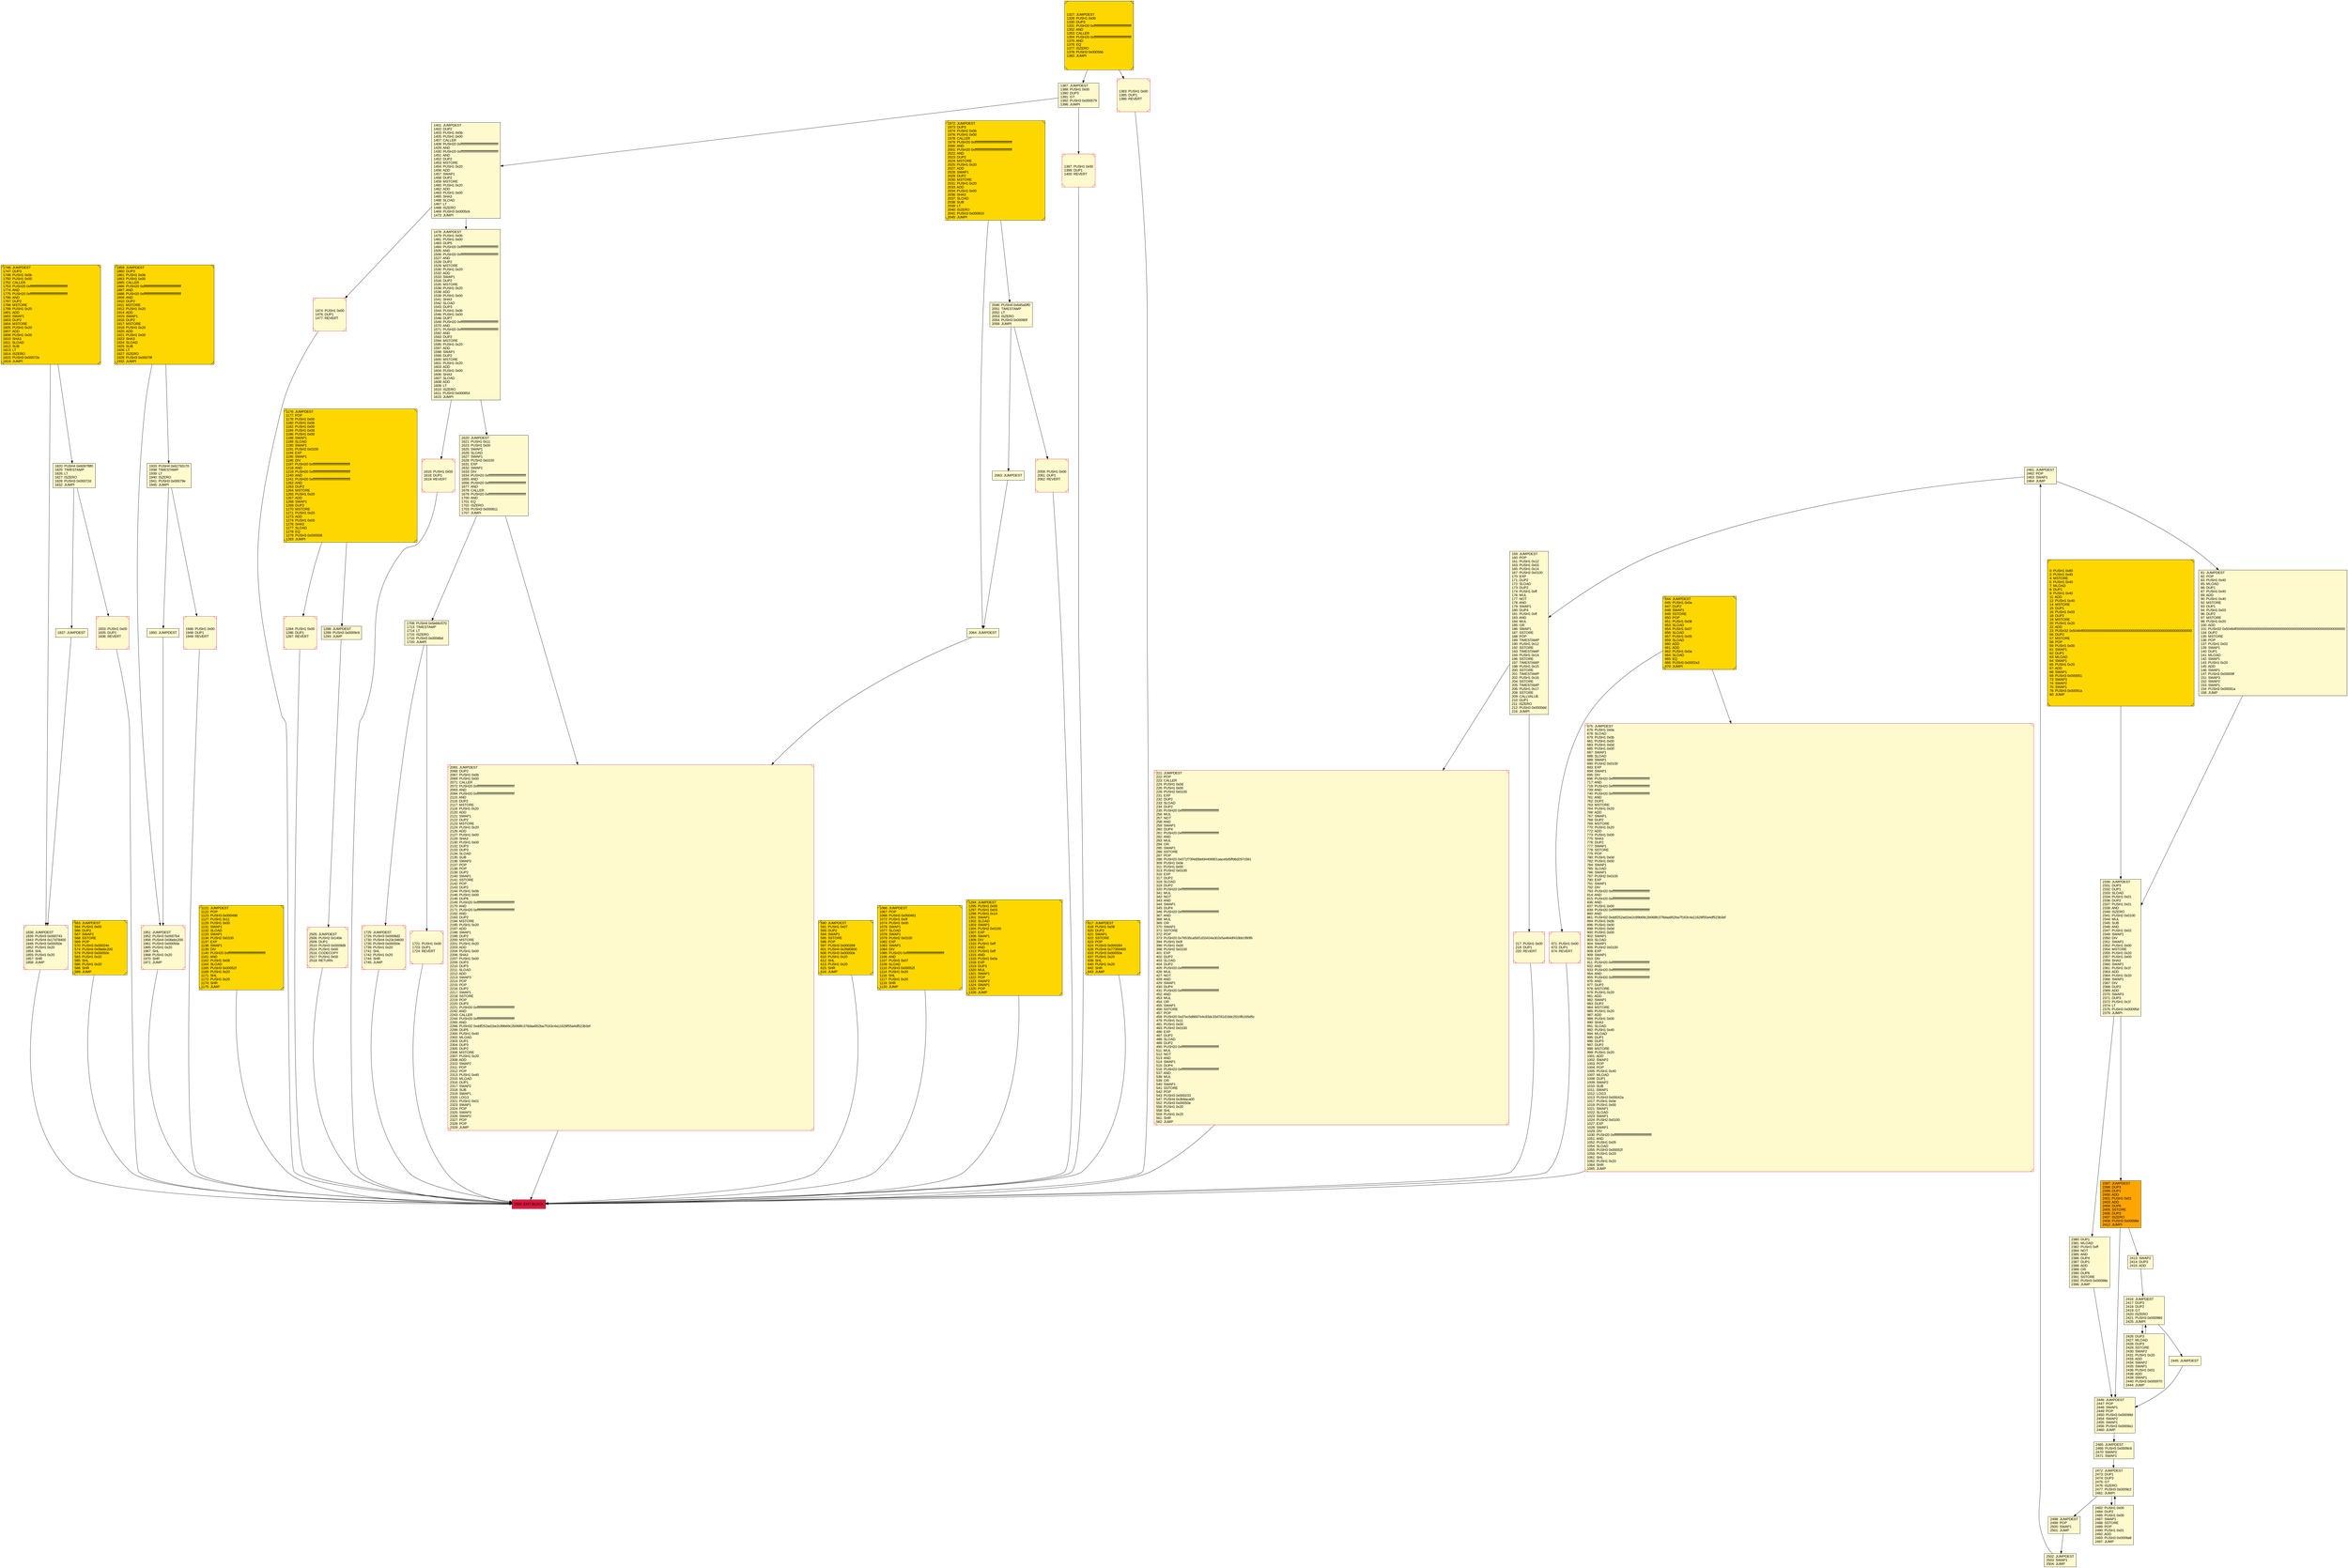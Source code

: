 digraph G {
bgcolor=transparent rankdir=UD;
node [shape=box style=filled color=black fillcolor=white fontname=arial fontcolor=black];
617 [label="617: JUMPDEST\l618: PUSH1 0x08\l620: DUP2\l621: SWAP1\l622: SSTORE\l623: POP\l624: PUSH3 0x000284\l628: PUSH4 0x77359400\l633: PUSH3 0x00050e\l637: PUSH1 0x20\l639: SHL\l640: PUSH1 0x20\l642: SHR\l643: JUMP\l" fillcolor=lemonchiffon shape=Msquare fillcolor=gold ];
221 [label="221: JUMPDEST\l222: POP\l223: CALLER\l224: PUSH1 0x0d\l226: PUSH1 0x00\l228: PUSH2 0x0100\l231: EXP\l232: DUP2\l233: SLOAD\l234: DUP2\l235: PUSH20 0xffffffffffffffffffffffffffffffffffffffff\l256: MUL\l257: NOT\l258: AND\l259: SWAP1\l260: DUP4\l261: PUSH20 0xffffffffffffffffffffffffffffffffffffffff\l282: AND\l283: MUL\l284: OR\l285: SWAP1\l286: SSTORE\l287: POP\l288: PUSH20 0x071f73f4d0befd4406901aace6d5ffd6d297c561\l309: PUSH1 0x0e\l311: PUSH1 0x00\l313: PUSH2 0x0100\l316: EXP\l317: DUP2\l318: SLOAD\l319: DUP2\l320: PUSH20 0xffffffffffffffffffffffffffffffffffffffff\l341: MUL\l342: NOT\l343: AND\l344: SWAP1\l345: DUP4\l346: PUSH20 0xffffffffffffffffffffffffffffffffffffffff\l367: AND\l368: MUL\l369: OR\l370: SWAP1\l371: SSTORE\l372: POP\l373: PUSH20 0x76535ca5bf1d33434a302e5a464df433bb1f80f6\l394: PUSH1 0x0f\l396: PUSH1 0x00\l398: PUSH2 0x0100\l401: EXP\l402: DUP2\l403: SLOAD\l404: DUP2\l405: PUSH20 0xffffffffffffffffffffffffffffffffffffffff\l426: MUL\l427: NOT\l428: AND\l429: SWAP1\l430: DUP4\l431: PUSH20 0xffffffffffffffffffffffffffffffffffffffff\l452: AND\l453: MUL\l454: OR\l455: SWAP1\l456: SSTORE\l457: POP\l458: PUSH20 0xd7ec5d8697e4c83dc33d781d19dc2910fb165d5c\l479: PUSH1 0x11\l481: PUSH1 0x00\l483: PUSH2 0x0100\l486: EXP\l487: DUP2\l488: SLOAD\l489: DUP2\l490: PUSH20 0xffffffffffffffffffffffffffffffffffffffff\l511: MUL\l512: NOT\l513: AND\l514: SWAP1\l515: DUP4\l516: PUSH20 0xffffffffffffffffffffffffffffffffffffffff\l537: AND\l538: MUL\l539: OR\l540: SWAP1\l541: SSTORE\l542: POP\l543: PUSH3 0x000233\l547: PUSH4 0x3b9aca00\l552: PUSH3 0x00050e\l556: PUSH1 0x20\l558: SHL\l559: PUSH1 0x20\l561: SHR\l562: JUMP\l" fillcolor=lemonchiffon shape=Msquare color=crimson ];
1833 [label="1833: PUSH1 0x00\l1835: DUP1\l1836: REVERT\l" fillcolor=lemonchiffon shape=Msquare color=crimson ];
675 [label="675: JUMPDEST\l676: PUSH1 0x0a\l678: SLOAD\l679: PUSH1 0x0b\l681: PUSH1 0x00\l683: PUSH1 0x0d\l685: PUSH1 0x00\l687: SWAP1\l688: SLOAD\l689: SWAP1\l690: PUSH2 0x0100\l693: EXP\l694: SWAP1\l695: DIV\l696: PUSH20 0xffffffffffffffffffffffffffffffffffffffff\l717: AND\l718: PUSH20 0xffffffffffffffffffffffffffffffffffffffff\l739: AND\l740: PUSH20 0xffffffffffffffffffffffffffffffffffffffff\l761: AND\l762: DUP2\l763: MSTORE\l764: PUSH1 0x20\l766: ADD\l767: SWAP1\l768: DUP2\l769: MSTORE\l770: PUSH1 0x20\l772: ADD\l773: PUSH1 0x00\l775: SHA3\l776: DUP2\l777: SWAP1\l778: SSTORE\l779: POP\l780: PUSH1 0x0d\l782: PUSH1 0x00\l784: SWAP1\l785: SLOAD\l786: SWAP1\l787: PUSH2 0x0100\l790: EXP\l791: SWAP1\l792: DIV\l793: PUSH20 0xffffffffffffffffffffffffffffffffffffffff\l814: AND\l815: PUSH20 0xffffffffffffffffffffffffffffffffffffffff\l836: AND\l837: PUSH1 0x00\l839: PUSH20 0xffffffffffffffffffffffffffffffffffffffff\l860: AND\l861: PUSH32 0xddf252ad1be2c89b69c2b068fc378daa952ba7f163c4a11628f55a4df523b3ef\l894: PUSH1 0x0b\l896: PUSH1 0x00\l898: PUSH1 0x0d\l900: PUSH1 0x00\l902: SWAP1\l903: SLOAD\l904: SWAP1\l905: PUSH2 0x0100\l908: EXP\l909: SWAP1\l910: DIV\l911: PUSH20 0xffffffffffffffffffffffffffffffffffffffff\l932: AND\l933: PUSH20 0xffffffffffffffffffffffffffffffffffffffff\l954: AND\l955: PUSH20 0xffffffffffffffffffffffffffffffffffffffff\l976: AND\l977: DUP2\l978: MSTORE\l979: PUSH1 0x20\l981: ADD\l982: SWAP1\l983: DUP2\l984: MSTORE\l985: PUSH1 0x20\l987: ADD\l988: PUSH1 0x00\l990: SHA3\l991: SLOAD\l992: PUSH1 0x40\l994: MLOAD\l995: DUP1\l996: DUP3\l997: DUP2\l998: MSTORE\l999: PUSH1 0x20\l1001: ADD\l1002: SWAP2\l1003: POP\l1004: POP\l1005: PUSH1 0x40\l1007: MLOAD\l1008: DUP1\l1009: SWAP2\l1010: SUB\l1011: SWAP1\l1012: LOG3\l1013: PUSH3 0x00042a\l1017: PUSH1 0x0e\l1019: PUSH1 0x00\l1021: SWAP1\l1022: SLOAD\l1023: SWAP1\l1024: PUSH2 0x0100\l1027: EXP\l1028: SWAP1\l1029: DIV\l1030: PUSH20 0xffffffffffffffffffffffffffffffffffffffff\l1051: AND\l1052: PUSH1 0x05\l1054: SLOAD\l1055: PUSH3 0x00052f\l1059: PUSH1 0x20\l1061: SHL\l1062: PUSH1 0x20\l1064: SHR\l1065: JUMP\l" fillcolor=lemonchiffon shape=Msquare color=crimson ];
2498 [label="2498: JUMPDEST\l2499: POP\l2500: SWAP1\l2501: JUMP\l" fillcolor=lemonchiffon ];
1721 [label="1721: PUSH1 0x00\l1723: DUP1\l1724: REVERT\l" fillcolor=lemonchiffon shape=Msquare color=crimson ];
81 [label="81: JUMPDEST\l82: POP\l83: PUSH1 0x40\l85: MLOAD\l86: DUP1\l87: PUSH1 0x40\l89: ADD\l90: PUSH1 0x40\l92: MSTORE\l93: DUP1\l94: PUSH1 0x03\l96: DUP2\l97: MSTORE\l98: PUSH1 0x20\l100: ADD\l101: PUSH32 0x50484f0000000000000000000000000000000000000000000000000000000000\l134: DUP2\l135: MSTORE\l136: POP\l137: PUSH1 0x02\l139: SWAP1\l140: DUP1\l141: MLOAD\l142: SWAP1\l143: PUSH1 0x20\l145: ADD\l146: SWAP1\l147: PUSH3 0x00009f\l151: SWAP3\l152: SWAP2\l153: SWAP1\l154: PUSH3 0x00091a\l158: JUMP\l" fillcolor=lemonchiffon ];
0 [label="0: PUSH1 0x80\l2: PUSH1 0x40\l4: MSTORE\l5: PUSH1 0x40\l7: MLOAD\l8: DUP1\l9: PUSH1 0x40\l11: ADD\l12: PUSH1 0x40\l14: MSTORE\l15: DUP1\l16: PUSH1 0x03\l18: DUP2\l19: MSTORE\l20: PUSH1 0x20\l22: ADD\l23: PUSH32 0x50484f0000000000000000000000000000000000000000000000000000000000\l56: DUP2\l57: MSTORE\l58: POP\l59: PUSH1 0x00\l61: SWAP1\l62: DUP1\l63: MLOAD\l64: SWAP1\l65: PUSH1 0x20\l67: ADD\l68: SWAP1\l69: PUSH3 0x000051\l73: SWAP3\l74: SWAP2\l75: SWAP1\l76: PUSH3 0x00091a\l80: JUMP\l" fillcolor=lemonchiffon shape=Msquare fillcolor=gold ];
1327 [label="1327: JUMPDEST\l1328: PUSH1 0x00\l1330: DUP3\l1331: PUSH20 0xffffffffffffffffffffffffffffffffffffffff\l1352: AND\l1353: CALLER\l1354: PUSH20 0xffffffffffffffffffffffffffffffffffffffff\l1375: AND\l1376: EQ\l1377: ISZERO\l1378: PUSH3 0x00056b\l1382: JUMPI\l" fillcolor=lemonchiffon shape=Msquare fillcolor=gold ];
1725 [label="1725: JUMPDEST\l1726: PUSH3 0x0006d2\l1730: PUSH4 0x23c34600\l1735: PUSH3 0x00050e\l1739: PUSH1 0x20\l1741: SHL\l1742: PUSH1 0x20\l1744: SHR\l1745: JUMP\l" fillcolor=lemonchiffon shape=Msquare color=crimson ];
1284 [label="1284: PUSH1 0x00\l1286: DUP1\l1287: REVERT\l" fillcolor=lemonchiffon shape=Msquare color=crimson ];
644 [label="644: JUMPDEST\l645: PUSH1 0x0a\l647: DUP2\l648: SWAP1\l649: SSTORE\l650: POP\l651: PUSH1 0x08\l653: SLOAD\l654: PUSH1 0x07\l656: SLOAD\l657: PUSH1 0x05\l659: SLOAD\l660: ADD\l661: ADD\l662: PUSH1 0x0a\l664: SLOAD\l665: EQ\l666: PUSH3 0x0002a3\l670: JUMPI\l" fillcolor=lemonchiffon shape=Msquare fillcolor=gold ];
2330 [label="2330: JUMPDEST\l2331: DUP3\l2332: DUP1\l2333: SLOAD\l2334: PUSH1 0x01\l2336: DUP2\l2337: PUSH1 0x01\l2339: AND\l2340: ISZERO\l2341: PUSH2 0x0100\l2344: MUL\l2345: SUB\l2346: AND\l2347: PUSH1 0x02\l2349: SWAP1\l2350: DIV\l2351: SWAP1\l2352: PUSH1 0x00\l2354: MSTORE\l2355: PUSH1 0x20\l2357: PUSH1 0x00\l2359: SHA3\l2360: SWAP1\l2361: PUSH1 0x1f\l2363: ADD\l2364: PUSH1 0x20\l2366: SWAP1\l2367: DIV\l2368: DUP2\l2369: ADD\l2370: SWAP3\l2371: DUP3\l2372: PUSH1 0x1f\l2374: LT\l2375: PUSH3 0x00095d\l2379: JUMPI\l" fillcolor=lemonchiffon ];
563 [label="563: JUMPDEST\l564: PUSH1 0x05\l566: DUP2\l567: SWAP1\l568: SSTORE\l569: POP\l570: PUSH3 0x00024e\l574: PUSH4 0x0bebc200\l579: PUSH3 0x00050e\l583: PUSH1 0x20\l585: SHL\l586: PUSH1 0x20\l588: SHR\l589: JUMP\l" fillcolor=lemonchiffon shape=Msquare fillcolor=gold ];
2059 [label="2059: PUSH1 0x00\l2061: DUP1\l2062: REVERT\l" fillcolor=lemonchiffon shape=Msquare color=crimson ];
2472 [label="2472: JUMPDEST\l2473: DUP1\l2474: DUP3\l2475: GT\l2476: ISZERO\l2477: PUSH3 0x0009c2\l2481: JUMPI\l" fillcolor=lemonchiffon ];
1387 [label="1387: JUMPDEST\l1388: PUSH1 0x00\l1390: DUP3\l1391: GT\l1392: PUSH3 0x000579\l1396: JUMPI\l" fillcolor=lemonchiffon ];
2397 [label="2397: JUMPDEST\l2398: DUP3\l2399: DUP1\l2400: ADD\l2401: PUSH1 0x01\l2403: ADD\l2404: DUP6\l2405: SSTORE\l2406: DUP3\l2407: ISZERO\l2408: PUSH3 0x00098e\l2412: JUMPI\l" fillcolor=orange ];
1176 [label="1176: JUMPDEST\l1177: POP\l1178: PUSH1 0x00\l1180: PUSH1 0x0b\l1182: PUSH1 0x00\l1184: PUSH1 0x0d\l1186: PUSH1 0x00\l1188: SWAP1\l1189: SLOAD\l1190: SWAP1\l1191: PUSH2 0x0100\l1194: EXP\l1195: SWAP1\l1196: DIV\l1197: PUSH20 0xffffffffffffffffffffffffffffffffffffffff\l1218: AND\l1219: PUSH20 0xffffffffffffffffffffffffffffffffffffffff\l1240: AND\l1241: PUSH20 0xffffffffffffffffffffffffffffffffffffffff\l1262: AND\l1263: DUP2\l1264: MSTORE\l1265: PUSH1 0x20\l1267: ADD\l1268: SWAP1\l1269: DUP2\l1270: MSTORE\l1271: PUSH1 0x20\l1273: ADD\l1274: PUSH1 0x00\l1276: SHA3\l1277: SLOAD\l1278: EQ\l1279: PUSH3 0x000508\l1283: JUMPI\l" fillcolor=lemonchiffon shape=Msquare fillcolor=gold ];
1708 [label="1708: PUSH4 0x5eb6c570\l1713: TIMESTAMP\l1714: LT\l1715: ISZERO\l1716: PUSH3 0x0006bd\l1720: JUMPI\l" fillcolor=lemonchiffon ];
2426 [label="2426: DUP3\l2427: MLOAD\l2428: DUP3\l2429: SSTORE\l2430: SWAP2\l2431: PUSH1 0x20\l2433: ADD\l2434: SWAP2\l2435: SWAP1\l2436: PUSH1 0x01\l2438: ADD\l2439: SWAP1\l2440: PUSH3 0x000970\l2444: JUMP\l" fillcolor=lemonchiffon ];
1946 [label="1946: PUSH1 0x00\l1948: DUP1\l1949: REVERT\l" fillcolor=lemonchiffon shape=Msquare color=crimson ];
671 [label="671: PUSH1 0x00\l673: DUP1\l674: REVERT\l" fillcolor=lemonchiffon shape=Msquare color=crimson ];
1933 [label="1933: PUSH4 0x62792c70\l1938: TIMESTAMP\l1939: LT\l1940: ISZERO\l1941: PUSH3 0x00079e\l1945: JUMPI\l" fillcolor=lemonchiffon ];
2445 [label="2445: JUMPDEST\l" fillcolor=lemonchiffon ];
1121 [label="1121: JUMPDEST\l1122: POP\l1123: PUSH3 0x000498\l1127: PUSH1 0x11\l1129: PUSH1 0x00\l1131: SWAP1\l1132: SLOAD\l1133: SWAP1\l1134: PUSH2 0x0100\l1137: EXP\l1138: SWAP1\l1139: DIV\l1140: PUSH20 0xffffffffffffffffffffffffffffffffffffffff\l1161: AND\l1162: PUSH1 0x08\l1164: SLOAD\l1165: PUSH3 0x00052f\l1169: PUSH1 0x20\l1171: SHL\l1172: PUSH1 0x20\l1174: SHR\l1175: JUMP\l" fillcolor=lemonchiffon shape=Msquare fillcolor=gold ];
2063 [label="2063: JUMPDEST\l" fillcolor=lemonchiffon ];
1820 [label="1820: PUSH4 0x6097f8f0\l1825: TIMESTAMP\l1826: LT\l1827: ISZERO\l1828: PUSH3 0x00072d\l1832: JUMPI\l" fillcolor=lemonchiffon ];
2465 [label="2465: JUMPDEST\l2466: PUSH3 0x0009c6\l2470: SWAP2\l2471: SWAP1\l" fillcolor=lemonchiffon ];
1383 [label="1383: PUSH1 0x00\l1385: DUP1\l1386: REVERT\l" fillcolor=lemonchiffon shape=Msquare color=crimson ];
1401 [label="1401: JUMPDEST\l1402: DUP2\l1403: PUSH1 0x0b\l1405: PUSH1 0x00\l1407: CALLER\l1408: PUSH20 0xffffffffffffffffffffffffffffffffffffffff\l1429: AND\l1430: PUSH20 0xffffffffffffffffffffffffffffffffffffffff\l1451: AND\l1452: DUP2\l1453: MSTORE\l1454: PUSH1 0x20\l1456: ADD\l1457: SWAP1\l1458: DUP2\l1459: MSTORE\l1460: PUSH1 0x20\l1462: ADD\l1463: PUSH1 0x00\l1465: SHA3\l1466: SLOAD\l1467: LT\l1468: ISZERO\l1469: PUSH3 0x0005c6\l1473: JUMPI\l" fillcolor=lemonchiffon ];
2461 [label="2461: JUMPDEST\l2462: POP\l2463: SWAP1\l2464: JUMP\l" fillcolor=lemonchiffon ];
2046 [label="2046: PUSH4 0x645a5ff0\l2051: TIMESTAMP\l2052: LT\l2053: ISZERO\l2054: PUSH3 0x00080f\l2058: JUMPI\l" fillcolor=lemonchiffon ];
1950 [label="1950: JUMPDEST\l" fillcolor=lemonchiffon ];
1397 [label="1397: PUSH1 0x00\l1399: DUP1\l1400: REVERT\l" fillcolor=lemonchiffon shape=Msquare color=crimson ];
1620 [label="1620: JUMPDEST\l1621: PUSH1 0x11\l1623: PUSH1 0x00\l1625: SWAP1\l1626: SLOAD\l1627: SWAP1\l1628: PUSH2 0x0100\l1631: EXP\l1632: SWAP1\l1633: DIV\l1634: PUSH20 0xffffffffffffffffffffffffffffffffffffffff\l1655: AND\l1656: PUSH20 0xffffffffffffffffffffffffffffffffffffffff\l1677: AND\l1678: CALLER\l1679: PUSH20 0xffffffffffffffffffffffffffffffffffffffff\l1700: AND\l1701: EQ\l1702: ISZERO\l1703: PUSH3 0x000811\l1707: JUMPI\l" fillcolor=lemonchiffon ];
1859 [label="1859: JUMPDEST\l1860: DUP3\l1861: PUSH1 0x0b\l1863: PUSH1 0x00\l1865: CALLER\l1866: PUSH20 0xffffffffffffffffffffffffffffffffffffffff\l1887: AND\l1888: PUSH20 0xffffffffffffffffffffffffffffffffffffffff\l1909: AND\l1910: DUP2\l1911: MSTORE\l1912: PUSH1 0x20\l1914: ADD\l1915: SWAP1\l1916: DUP2\l1917: MSTORE\l1918: PUSH1 0x20\l1920: ADD\l1921: PUSH1 0x00\l1923: SHA3\l1924: SLOAD\l1925: SUB\l1926: LT\l1927: ISZERO\l1928: PUSH3 0x00079f\l1932: JUMPI\l" fillcolor=lemonchiffon shape=Msquare fillcolor=gold ];
1838 [label="1838: JUMPDEST\l1839: PUSH3 0x000743\l1843: PUSH4 0x17d78400\l1848: PUSH3 0x00050e\l1852: PUSH1 0x20\l1854: SHL\l1855: PUSH1 0x20\l1857: SHR\l1858: JUMP\l" fillcolor=lemonchiffon shape=Msquare color=crimson ];
2520 [label="2520: EXIT BLOCK\l" fillcolor=crimson ];
2446 [label="2446: JUMPDEST\l2447: POP\l2448: SWAP1\l2449: POP\l2450: PUSH3 0x00099d\l2454: SWAP2\l2455: SWAP1\l2456: PUSH3 0x0009a1\l2460: JUMP\l" fillcolor=lemonchiffon ];
2065 [label="2065: JUMPDEST\l2066: DUP2\l2067: PUSH1 0x0b\l2069: PUSH1 0x00\l2071: CALLER\l2072: PUSH20 0xffffffffffffffffffffffffffffffffffffffff\l2093: AND\l2094: PUSH20 0xffffffffffffffffffffffffffffffffffffffff\l2115: AND\l2116: DUP2\l2117: MSTORE\l2118: PUSH1 0x20\l2120: ADD\l2121: SWAP1\l2122: DUP2\l2123: MSTORE\l2124: PUSH1 0x20\l2126: ADD\l2127: PUSH1 0x00\l2129: SHA3\l2130: PUSH1 0x00\l2132: DUP3\l2133: DUP3\l2134: SLOAD\l2135: SUB\l2136: SWAP3\l2137: POP\l2138: POP\l2139: DUP2\l2140: SWAP1\l2141: SSTORE\l2142: POP\l2143: DUP2\l2144: PUSH1 0x0b\l2146: PUSH1 0x00\l2148: DUP6\l2149: PUSH20 0xffffffffffffffffffffffffffffffffffffffff\l2170: AND\l2171: PUSH20 0xffffffffffffffffffffffffffffffffffffffff\l2192: AND\l2193: DUP2\l2194: MSTORE\l2195: PUSH1 0x20\l2197: ADD\l2198: SWAP1\l2199: DUP2\l2200: MSTORE\l2201: PUSH1 0x20\l2203: ADD\l2204: PUSH1 0x00\l2206: SHA3\l2207: PUSH1 0x00\l2209: DUP3\l2210: DUP3\l2211: SLOAD\l2212: ADD\l2213: SWAP3\l2214: POP\l2215: POP\l2216: DUP2\l2217: SWAP1\l2218: SSTORE\l2219: POP\l2220: DUP3\l2221: PUSH20 0xffffffffffffffffffffffffffffffffffffffff\l2242: AND\l2243: CALLER\l2244: PUSH20 0xffffffffffffffffffffffffffffffffffffffff\l2265: AND\l2266: PUSH32 0xddf252ad1be2c89b69c2b068fc378daa952ba7f163c4a11628f55a4df523b3ef\l2299: DUP5\l2300: PUSH1 0x40\l2302: MLOAD\l2303: DUP1\l2304: DUP3\l2305: DUP2\l2306: MSTORE\l2307: PUSH1 0x20\l2309: ADD\l2310: SWAP2\l2311: POP\l2312: POP\l2313: PUSH1 0x40\l2315: MLOAD\l2316: DUP1\l2317: SWAP2\l2318: SUB\l2319: SWAP1\l2320: LOG3\l2321: PUSH1 0x01\l2323: SWAP1\l2324: POP\l2325: SWAP3\l2326: SWAP2\l2327: POP\l2328: POP\l2329: JUMP\l" fillcolor=lemonchiffon shape=Msquare color=crimson ];
2380 [label="2380: DUP1\l2381: MLOAD\l2382: PUSH1 0xff\l2384: NOT\l2385: AND\l2386: DUP4\l2387: DUP1\l2388: ADD\l2389: OR\l2390: DUP6\l2391: SSTORE\l2392: PUSH3 0x00098e\l2396: JUMP\l" fillcolor=lemonchiffon ];
1972 [label="1972: JUMPDEST\l1973: DUP3\l1974: PUSH1 0x0b\l1976: PUSH1 0x00\l1978: CALLER\l1979: PUSH20 0xffffffffffffffffffffffffffffffffffffffff\l2000: AND\l2001: PUSH20 0xffffffffffffffffffffffffffffffffffffffff\l2022: AND\l2023: DUP2\l2024: MSTORE\l2025: PUSH1 0x20\l2027: ADD\l2028: SWAP1\l2029: DUP2\l2030: MSTORE\l2031: PUSH1 0x20\l2033: ADD\l2034: PUSH1 0x00\l2036: SHA3\l2037: SLOAD\l2038: SUB\l2039: LT\l2040: ISZERO\l2041: PUSH3 0x000810\l2045: JUMPI\l" fillcolor=lemonchiffon shape=Msquare fillcolor=gold ];
2064 [label="2064: JUMPDEST\l" fillcolor=lemonchiffon ];
1837 [label="1837: JUMPDEST\l" fillcolor=lemonchiffon ];
1474 [label="1474: PUSH1 0x00\l1476: DUP1\l1477: REVERT\l" fillcolor=lemonchiffon shape=Msquare color=crimson ];
2416 [label="2416: JUMPDEST\l2417: DUP3\l2418: DUP2\l2419: GT\l2420: ISZERO\l2421: PUSH3 0x00098d\l2425: JUMPI\l" fillcolor=lemonchiffon ];
1746 [label="1746: JUMPDEST\l1747: DUP3\l1748: PUSH1 0x0b\l1750: PUSH1 0x00\l1752: CALLER\l1753: PUSH20 0xffffffffffffffffffffffffffffffffffffffff\l1774: AND\l1775: PUSH20 0xffffffffffffffffffffffffffffffffffffffff\l1796: AND\l1797: DUP2\l1798: MSTORE\l1799: PUSH1 0x20\l1801: ADD\l1802: SWAP1\l1803: DUP2\l1804: MSTORE\l1805: PUSH1 0x20\l1807: ADD\l1808: PUSH1 0x00\l1810: SHA3\l1811: SLOAD\l1812: SUB\l1813: LT\l1814: ISZERO\l1815: PUSH3 0x00072e\l1819: JUMPI\l" fillcolor=lemonchiffon shape=Msquare fillcolor=gold ];
2505 [label="2505: JUMPDEST\l2506: PUSH2 0x140e\l2509: DUP1\l2510: PUSH3 0x0009d9\l2514: PUSH1 0x00\l2516: CODECOPY\l2517: PUSH1 0x00\l2519: RETURN\l" fillcolor=lemonchiffon shape=Msquare color=crimson ];
1288 [label="1288: JUMPDEST\l1289: PUSH3 0x0009c9\l1293: JUMP\l" fillcolor=lemonchiffon ];
159 [label="159: JUMPDEST\l160: POP\l161: PUSH1 0x12\l163: PUSH1 0x03\l165: PUSH1 0x14\l167: PUSH2 0x0100\l170: EXP\l171: DUP2\l172: SLOAD\l173: DUP2\l174: PUSH1 0xff\l176: MUL\l177: NOT\l178: AND\l179: SWAP1\l180: DUP4\l181: PUSH1 0xff\l183: AND\l184: MUL\l185: OR\l186: SWAP1\l187: SSTORE\l188: POP\l189: TIMESTAMP\l190: PUSH1 0x12\l192: SSTORE\l193: TIMESTAMP\l194: PUSH1 0x14\l196: SSTORE\l197: TIMESTAMP\l198: PUSH1 0x15\l200: SSTORE\l201: TIMESTAMP\l202: PUSH1 0x16\l204: SSTORE\l205: TIMESTAMP\l206: PUSH1 0x17\l208: SSTORE\l209: CALLVALUE\l210: DUP1\l211: ISZERO\l212: PUSH3 0x0000dd\l216: JUMPI\l" fillcolor=lemonchiffon ];
2413 [label="2413: SWAP2\l2414: DUP3\l2415: ADD\l" fillcolor=lemonchiffon ];
1616 [label="1616: PUSH1 0x00\l1618: DUP1\l1619: REVERT\l" fillcolor=lemonchiffon shape=Msquare color=crimson ];
590 [label="590: JUMPDEST\l591: PUSH1 0x07\l593: DUP2\l594: SWAP1\l595: SSTORE\l596: POP\l597: PUSH3 0x000269\l601: PUSH4 0x2faf0800\l606: PUSH3 0x00050e\l610: PUSH1 0x20\l612: SHL\l613: PUSH1 0x20\l615: SHR\l616: JUMP\l" fillcolor=lemonchiffon shape=Msquare fillcolor=gold ];
1066 [label="1066: JUMPDEST\l1067: POP\l1068: PUSH3 0x000461\l1072: PUSH1 0x0f\l1074: PUSH1 0x00\l1076: SWAP1\l1077: SLOAD\l1078: SWAP1\l1079: PUSH2 0x0100\l1082: EXP\l1083: SWAP1\l1084: DIV\l1085: PUSH20 0xffffffffffffffffffffffffffffffffffffffff\l1106: AND\l1107: PUSH1 0x07\l1109: SLOAD\l1110: PUSH3 0x00052f\l1114: PUSH1 0x20\l1116: SHL\l1117: PUSH1 0x20\l1119: SHR\l1120: JUMP\l" fillcolor=lemonchiffon shape=Msquare fillcolor=gold ];
1294 [label="1294: JUMPDEST\l1295: PUSH1 0x00\l1297: PUSH1 0x03\l1299: PUSH1 0x14\l1301: SWAP1\l1302: SLOAD\l1303: SWAP1\l1304: PUSH2 0x0100\l1307: EXP\l1308: SWAP1\l1309: DIV\l1310: PUSH1 0xff\l1312: AND\l1313: PUSH1 0xff\l1315: AND\l1316: PUSH1 0x0a\l1318: EXP\l1319: DUP3\l1320: MUL\l1321: SWAP1\l1322: POP\l1323: SWAP2\l1324: SWAP1\l1325: POP\l1326: JUMP\l" fillcolor=lemonchiffon shape=Msquare fillcolor=gold ];
2502 [label="2502: JUMPDEST\l2503: SWAP1\l2504: JUMP\l" fillcolor=lemonchiffon ];
1951 [label="1951: JUMPDEST\l1952: PUSH3 0x0007b4\l1956: PUSH4 0x0bebc200\l1961: PUSH3 0x00050e\l1965: PUSH1 0x20\l1967: SHL\l1968: PUSH1 0x20\l1970: SHR\l1971: JUMP\l" fillcolor=lemonchiffon shape=Msquare color=crimson ];
217 [label="217: PUSH1 0x00\l219: DUP1\l220: REVERT\l" fillcolor=lemonchiffon shape=Msquare color=crimson ];
2482 [label="2482: PUSH1 0x00\l2484: DUP2\l2485: PUSH1 0x00\l2487: SWAP1\l2488: SSTORE\l2489: POP\l2490: PUSH1 0x01\l2492: ADD\l2493: PUSH3 0x0009a8\l2497: JUMP\l" fillcolor=lemonchiffon ];
1478 [label="1478: JUMPDEST\l1479: PUSH1 0x0b\l1481: PUSH1 0x00\l1483: DUP5\l1484: PUSH20 0xffffffffffffffffffffffffffffffffffffffff\l1505: AND\l1506: PUSH20 0xffffffffffffffffffffffffffffffffffffffff\l1527: AND\l1528: DUP2\l1529: MSTORE\l1530: PUSH1 0x20\l1532: ADD\l1533: SWAP1\l1534: DUP2\l1535: MSTORE\l1536: PUSH1 0x20\l1538: ADD\l1539: PUSH1 0x00\l1541: SHA3\l1542: SLOAD\l1543: DUP3\l1544: PUSH1 0x0b\l1546: PUSH1 0x00\l1548: DUP7\l1549: PUSH20 0xffffffffffffffffffffffffffffffffffffffff\l1570: AND\l1571: PUSH20 0xffffffffffffffffffffffffffffffffffffffff\l1592: AND\l1593: DUP2\l1594: MSTORE\l1595: PUSH1 0x20\l1597: ADD\l1598: SWAP1\l1599: DUP2\l1600: MSTORE\l1601: PUSH1 0x20\l1603: ADD\l1604: PUSH1 0x00\l1606: SHA3\l1607: SLOAD\l1608: ADD\l1609: LT\l1610: ISZERO\l1611: PUSH3 0x000654\l1615: JUMPI\l" fillcolor=lemonchiffon ];
1972 -> 2064;
2065 -> 2520;
2064 -> 2065;
2380 -> 2446;
1288 -> 2505;
2413 -> 2416;
1478 -> 1616;
1397 -> 2520;
2046 -> 2063;
1620 -> 2065;
1838 -> 2520;
1176 -> 1284;
1933 -> 1950;
1972 -> 2046;
1859 -> 1933;
159 -> 217;
2445 -> 2446;
644 -> 671;
1708 -> 1725;
1121 -> 2520;
2330 -> 2397;
2446 -> 2465;
1383 -> 2520;
2063 -> 2064;
217 -> 2520;
1708 -> 1721;
1820 -> 1837;
1859 -> 1951;
2461 -> 159;
1950 -> 1951;
2416 -> 2445;
1616 -> 2520;
590 -> 2520;
1066 -> 2520;
1746 -> 1820;
1294 -> 2520;
1401 -> 1474;
644 -> 675;
1478 -> 1620;
1951 -> 2520;
1401 -> 1478;
2505 -> 2520;
1327 -> 1387;
81 -> 2330;
1837 -> 1838;
0 -> 2330;
2472 -> 2498;
1474 -> 2520;
2502 -> 2461;
1746 -> 1838;
1721 -> 2520;
1820 -> 1833;
221 -> 2520;
1833 -> 2520;
2472 -> 2482;
2482 -> 2472;
675 -> 2520;
2461 -> 81;
1176 -> 1288;
1327 -> 1383;
2397 -> 2413;
617 -> 2520;
2416 -> 2426;
2426 -> 2416;
2498 -> 2502;
1387 -> 1401;
1946 -> 2520;
2046 -> 2059;
159 -> 221;
671 -> 2520;
2397 -> 2446;
1620 -> 1708;
2465 -> 2472;
563 -> 2520;
2059 -> 2520;
2330 -> 2380;
1725 -> 2520;
1933 -> 1946;
1284 -> 2520;
1387 -> 1397;
}